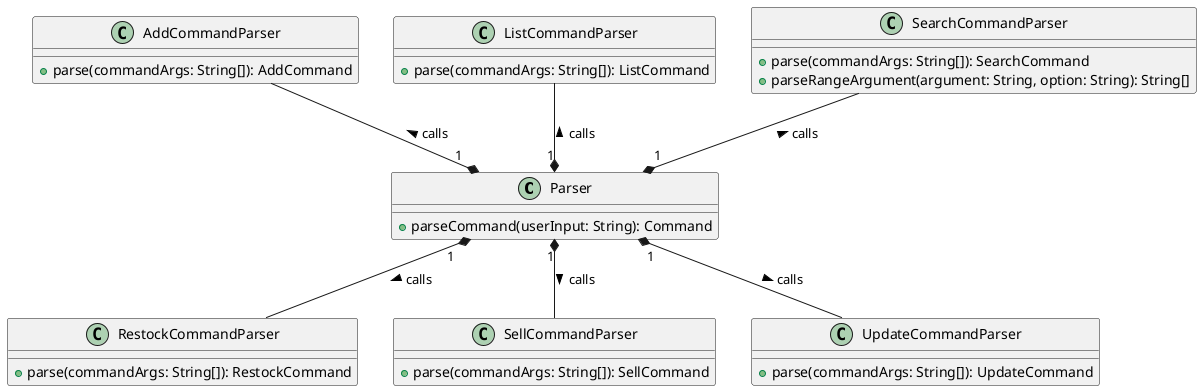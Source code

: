 @startuml

class Parser {
    + parseCommand(userInput: String): Command
}

class AddCommandParser {
    + parse(commandArgs: String[]): AddCommand
}

class ListCommandParser {
    + parse(commandArgs: String[]): ListCommand
}

class RestockCommandParser {
    + parse(commandArgs: String[]): RestockCommand
}

class SearchCommandParser {
    + parse(commandArgs: String[]): SearchCommand
    + parseRangeArgument(argument: String, option: String): String[]
}

class SellCommandParser {
    + parse(commandArgs: String[]): SellCommand
}

class UpdateCommandParser {
    + parse(commandArgs: String[]): UpdateCommand
}

AddCommandParser --* "1" Parser : < calls
SearchCommandParser --* "1" Parser : < calls
ListCommandParser --* "1" Parser : < calls

Parser "1" *-- RestockCommandParser : > calls
Parser "1" *-- SellCommandParser : > calls
Parser "1" *-- UpdateCommandParser : > calls

@enduml